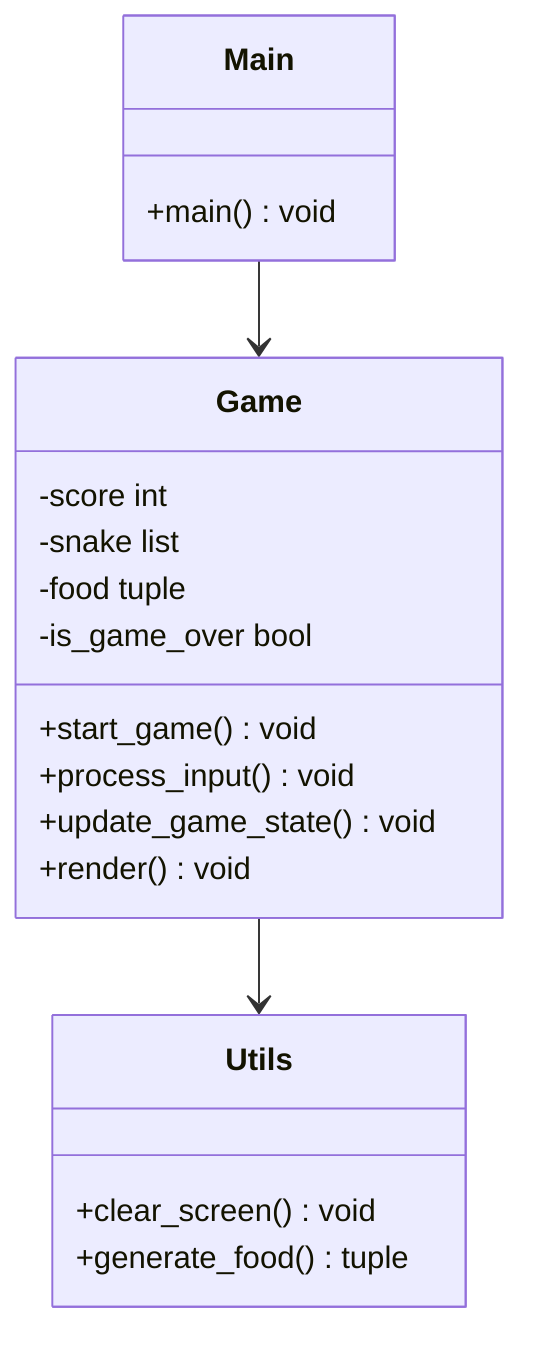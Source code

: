 classDiagram
    class Main {
        +main() void
    }
    class Game {
        -score int
        -snake list
        -food tuple
        -is_game_over bool
        +start_game() void
        +process_input() void
        +update_game_state() void
        +render() void
    }
    class Utils {
        +clear_screen() void
        +generate_food() tuple
    }
    Main --> Game
    Game --> Utils